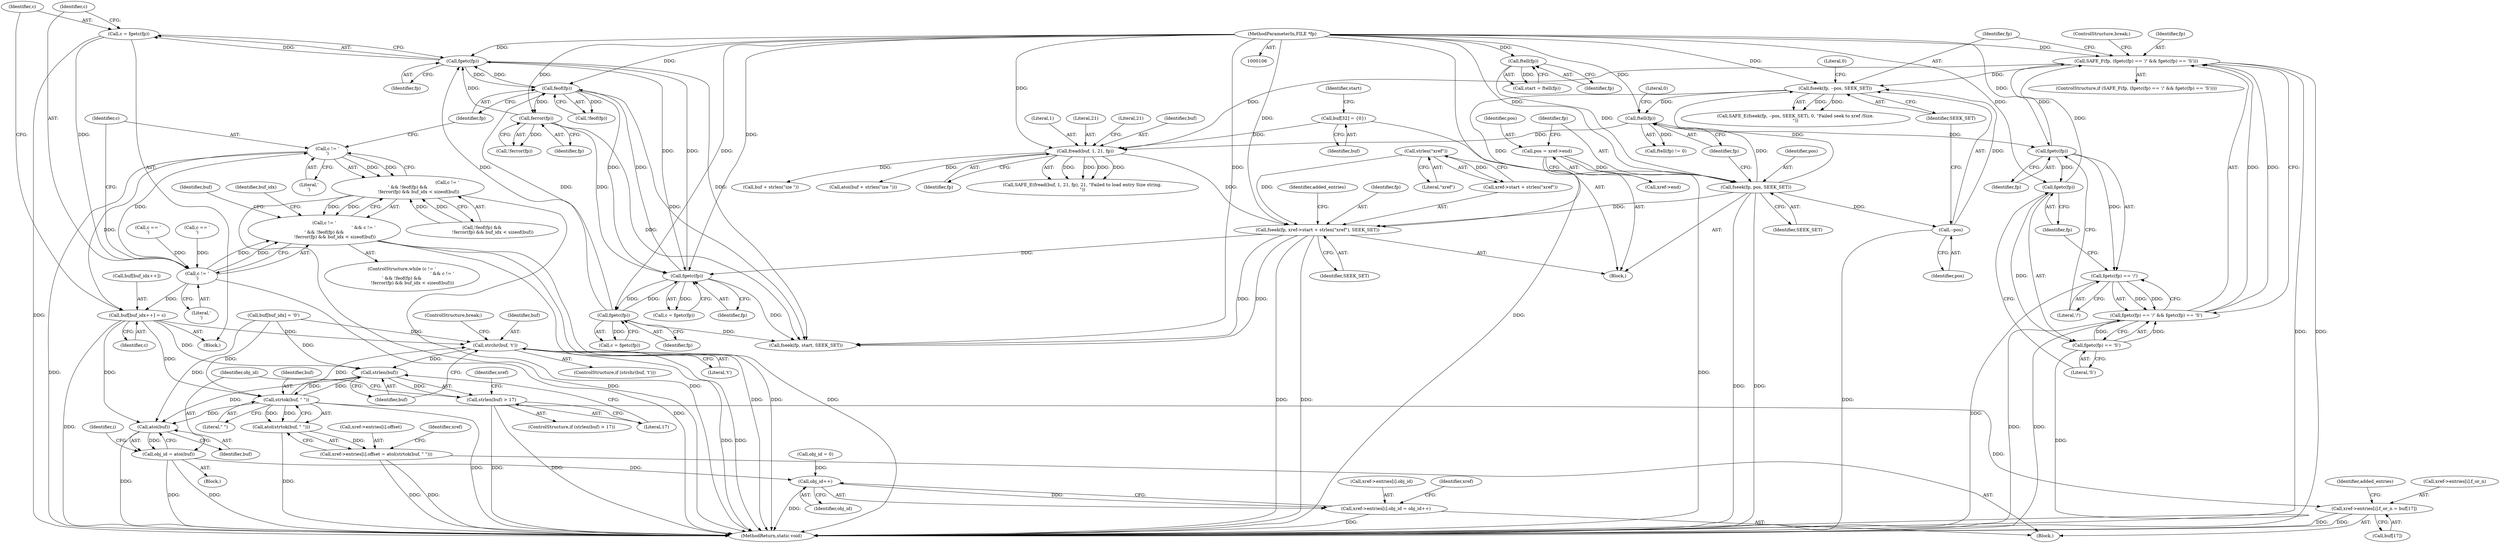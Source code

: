 digraph "0_pdfresurrect_0c4120fffa3dffe97b95c486a120eded82afe8a6_4@API" {
"1000263" [label="(Call,c = fgetc(fp))"];
"1000265" [label="(Call,fgetc(fp))"];
"1000250" [label="(Call,ferror(fp))"];
"1000246" [label="(Call,feof(fp))"];
"1000218" [label="(Call,fgetc(fp))"];
"1000230" [label="(Call,fgetc(fp))"];
"1000107" [label="(MethodParameterIn,FILE *fp)"];
"1000192" [label="(Call,fseek(fp, xref->start + strlen(\"xref\"), SEEK_SET))"];
"1000161" [label="(Call,fread(buf, 1, 21, fp))"];
"1000116" [label="(Call,buf[32] = {0})"];
"1000139" [label="(Call,SAFE_F(fp, (fgetc(fp) == '/' && fgetc(fp) == 'S')))"];
"1000143" [label="(Call,fgetc(fp))"];
"1000135" [label="(Call,ftell(fp))"];
"1000129" [label="(Call,fseek(fp, pos, SEEK_SET))"];
"1000122" [label="(Call,ftell(fp))"];
"1000124" [label="(Call,pos = xref->end)"];
"1000153" [label="(Call,fseek(fp, --pos, SEEK_SET))"];
"1000155" [label="(Call,--pos)"];
"1000147" [label="(Call,fgetc(fp))"];
"1000141" [label="(Call,fgetc(fp) == '/' && fgetc(fp) == 'S')"];
"1000142" [label="(Call,fgetc(fp) == '/')"];
"1000146" [label="(Call,fgetc(fp) == 'S')"];
"1000198" [label="(Call,strlen(\"xref\"))"];
"1000237" [label="(Call,c != '\n')"];
"1000236" [label="(Call,c != '\n' && c != '\r' && !feof(fp) &&\n               !ferror(fp) && buf_idx < sizeof(buf))"];
"1000241" [label="(Call,c != '\r')"];
"1000240" [label="(Call,c != '\r' && !feof(fp) &&\n               !ferror(fp) && buf_idx < sizeof(buf))"];
"1000257" [label="(Call,buf[buf_idx++] = c)"];
"1000283" [label="(Call,strchr(buf, 't'))"];
"1000289" [label="(Call,strlen(buf))"];
"1000288" [label="(Call,strlen(buf) > 17)"];
"1000312" [label="(Call,strtok(buf, \" \"))"];
"1000311" [label="(Call,atol(strtok(buf, \" \")))"];
"1000303" [label="(Call,xref->entries[i].offset = atol(strtok(buf, \" \")))"];
"1000327" [label="(Call,xref->entries[i].f_or_n = buf[17])"];
"1000344" [label="(Call,atoi(buf))"];
"1000342" [label="(Call,obj_id = atoi(buf))"];
"1000301" [label="(Call,obj_id++)"];
"1000293" [label="(Call,xref->entries[i].obj_id = obj_id++)"];
"1000283" [label="(Call,strchr(buf, 't'))"];
"1000124" [label="(Call,pos = xref->end)"];
"1000241" [label="(Call,c != '\r')"];
"1000137" [label="(Literal,0)"];
"1000277" [label="(Call,buf[buf_idx] = '\0')"];
"1000134" [label="(Call,ftell(fp) != 0)"];
"1000264" [label="(Identifier,c)"];
"1000166" [label="(Literal,21)"];
"1000257" [label="(Call,buf[buf_idx++] = c)"];
"1000357" [label="(MethodReturn,static void)"];
"1000335" [label="(Call,buf[17])"];
"1000250" [label="(Call,ferror(fp))"];
"1000129" [label="(Call,fseek(fp, pos, SEEK_SET))"];
"1000302" [label="(Identifier,obj_id)"];
"1000301" [label="(Call,obj_id++)"];
"1000135" [label="(Call,ftell(fp))"];
"1000139" [label="(Call,SAFE_F(fp, (fgetc(fp) == '/' && fgetc(fp) == 'S')))"];
"1000312" [label="(Call,strtok(buf, \" \"))"];
"1000297" [label="(Identifier,xref)"];
"1000109" [label="(Block,)"];
"1000132" [label="(Identifier,SEEK_SET)"];
"1000225" [label="(Call,c == '\r')"];
"1000172" [label="(Call,atoi(buf + strlen(\"ize \")))"];
"1000246" [label="(Call,feof(fp))"];
"1000131" [label="(Identifier,pos)"];
"1000222" [label="(Call,c == '\n')"];
"1000339" [label="(Identifier,added_entries)"];
"1000199" [label="(Literal,\"xref\")"];
"1000165" [label="(Identifier,fp)"];
"1000116" [label="(Call,buf[32] = {0})"];
"1000173" [label="(Call,buf + strlen(\"ize \"))"];
"1000258" [label="(Call,buf[buf_idx++])"];
"1000194" [label="(Call,xref->start + strlen(\"xref\"))"];
"1000265" [label="(Call,fgetc(fp))"];
"1000123" [label="(Identifier,fp)"];
"1000286" [label="(ControlStructure,break;)"];
"1000152" [label="(Call,SAFE_E(fseek(fp, --pos, SEEK_SET), 0, \"Failed seek to xref /Size.\n\"))"];
"1000230" [label="(Call,fgetc(fp))"];
"1000198" [label="(Call,strlen(\"xref\"))"];
"1000140" [label="(Identifier,fp)"];
"1000120" [label="(Call,start = ftell(fp))"];
"1000162" [label="(Identifier,buf)"];
"1000327" [label="(Call,xref->entries[i].f_or_n = buf[17])"];
"1000138" [label="(ControlStructure,if (SAFE_F(fp, (fgetc(fp) == '/' && fgetc(fp) == 'S'))))"];
"1000157" [label="(Identifier,SEEK_SET)"];
"1000341" [label="(Block,)"];
"1000144" [label="(Identifier,fp)"];
"1000345" [label="(Identifier,buf)"];
"1000259" [label="(Identifier,buf)"];
"1000117" [label="(Identifier,buf)"];
"1000189" [label="(Call,obj_id = 0)"];
"1000107" [label="(MethodParameterIn,FILE *fp)"];
"1000235" [label="(ControlStructure,while (c != '\n' && c != '\r' && !feof(fp) &&\n               !ferror(fp) && buf_idx < sizeof(buf)))"];
"1000245" [label="(Call,!feof(fp))"];
"1000242" [label="(Identifier,c)"];
"1000284" [label="(Identifier,buf)"];
"1000282" [label="(ControlStructure,if (strchr(buf, 't')))"];
"1000148" [label="(Identifier,fp)"];
"1000228" [label="(Call,c = fgetc(fp))"];
"1000153" [label="(Call,fseek(fp, --pos, SEEK_SET))"];
"1000287" [label="(ControlStructure,if (strlen(buf) > 17))"];
"1000303" [label="(Call,xref->entries[i].offset = atol(strtok(buf, \" \")))"];
"1000154" [label="(Identifier,fp)"];
"1000216" [label="(Call,c = fgetc(fp))"];
"1000263" [label="(Call,c = fgetc(fp))"];
"1000143" [label="(Call,fgetc(fp))"];
"1000161" [label="(Call,fread(buf, 1, 21, fp))"];
"1000285" [label="(Literal,'t')"];
"1000291" [label="(Literal,17)"];
"1000141" [label="(Call,fgetc(fp) == '/' && fgetc(fp) == 'S')"];
"1000200" [label="(Identifier,SEEK_SET)"];
"1000343" [label="(Identifier,obj_id)"];
"1000342" [label="(Call,obj_id = atoi(buf))"];
"1000155" [label="(Call,--pos)"];
"1000314" [label="(Literal,\" \")"];
"1000142" [label="(Call,fgetc(fp) == '/')"];
"1000292" [label="(Block,)"];
"1000269" [label="(Identifier,buf_idx)"];
"1000266" [label="(Identifier,fp)"];
"1000240" [label="(Call,c != '\r' && !feof(fp) &&\n               !ferror(fp) && buf_idx < sizeof(buf))"];
"1000344" [label="(Call,atoi(buf))"];
"1000126" [label="(Call,xref->end)"];
"1000244" [label="(Call,!feof(fp) &&\n               !ferror(fp) && buf_idx < sizeof(buf))"];
"1000146" [label="(Call,fgetc(fp) == 'S')"];
"1000121" [label="(Identifier,start)"];
"1000290" [label="(Identifier,buf)"];
"1000158" [label="(Literal,0)"];
"1000163" [label="(Literal,1)"];
"1000238" [label="(Identifier,c)"];
"1000149" [label="(Literal,'S')"];
"1000293" [label="(Call,xref->entries[i].obj_id = obj_id++)"];
"1000304" [label="(Call,xref->entries[i].offset)"];
"1000122" [label="(Call,ftell(fp))"];
"1000147" [label="(Call,fgetc(fp))"];
"1000193" [label="(Identifier,fp)"];
"1000262" [label="(Identifier,c)"];
"1000347" [label="(Identifier,i)"];
"1000294" [label="(Call,xref->entries[i].obj_id)"];
"1000288" [label="(Call,strlen(buf) > 17)"];
"1000192" [label="(Call,fseek(fp, xref->start + strlen(\"xref\"), SEEK_SET))"];
"1000289" [label="(Call,strlen(buf))"];
"1000156" [label="(Identifier,pos)"];
"1000239" [label="(Literal,'\n')"];
"1000150" [label="(ControlStructure,break;)"];
"1000218" [label="(Call,fgetc(fp))"];
"1000313" [label="(Identifier,buf)"];
"1000125" [label="(Identifier,pos)"];
"1000247" [label="(Identifier,fp)"];
"1000164" [label="(Literal,21)"];
"1000251" [label="(Identifier,fp)"];
"1000256" [label="(Block,)"];
"1000219" [label="(Identifier,fp)"];
"1000145" [label="(Literal,'/')"];
"1000311" [label="(Call,atol(strtok(buf, \" \")))"];
"1000130" [label="(Identifier,fp)"];
"1000236" [label="(Call,c != '\n' && c != '\r' && !feof(fp) &&\n               !ferror(fp) && buf_idx < sizeof(buf))"];
"1000328" [label="(Call,xref->entries[i].f_or_n)"];
"1000249" [label="(Call,!ferror(fp))"];
"1000231" [label="(Identifier,fp)"];
"1000237" [label="(Call,c != '\n')"];
"1000319" [label="(Identifier,xref)"];
"1000243" [label="(Literal,'\r')"];
"1000353" [label="(Call,fseek(fp, start, SEEK_SET))"];
"1000160" [label="(Call,SAFE_E(fread(buf, 1, 21, fp), 21, \"Failed to load entry Size string.\n\"))"];
"1000307" [label="(Identifier,xref)"];
"1000202" [label="(Identifier,added_entries)"];
"1000136" [label="(Identifier,fp)"];
"1000263" -> "1000256"  [label="AST: "];
"1000263" -> "1000265"  [label="CFG: "];
"1000264" -> "1000263"  [label="AST: "];
"1000265" -> "1000263"  [label="AST: "];
"1000238" -> "1000263"  [label="CFG: "];
"1000263" -> "1000357"  [label="DDG: "];
"1000263" -> "1000237"  [label="DDG: "];
"1000265" -> "1000263"  [label="DDG: "];
"1000265" -> "1000266"  [label="CFG: "];
"1000266" -> "1000265"  [label="AST: "];
"1000265" -> "1000218"  [label="DDG: "];
"1000265" -> "1000246"  [label="DDG: "];
"1000250" -> "1000265"  [label="DDG: "];
"1000218" -> "1000265"  [label="DDG: "];
"1000230" -> "1000265"  [label="DDG: "];
"1000246" -> "1000265"  [label="DDG: "];
"1000107" -> "1000265"  [label="DDG: "];
"1000265" -> "1000353"  [label="DDG: "];
"1000250" -> "1000249"  [label="AST: "];
"1000250" -> "1000251"  [label="CFG: "];
"1000251" -> "1000250"  [label="AST: "];
"1000249" -> "1000250"  [label="CFG: "];
"1000250" -> "1000218"  [label="DDG: "];
"1000250" -> "1000249"  [label="DDG: "];
"1000246" -> "1000250"  [label="DDG: "];
"1000107" -> "1000250"  [label="DDG: "];
"1000250" -> "1000353"  [label="DDG: "];
"1000246" -> "1000245"  [label="AST: "];
"1000246" -> "1000247"  [label="CFG: "];
"1000247" -> "1000246"  [label="AST: "];
"1000245" -> "1000246"  [label="CFG: "];
"1000246" -> "1000218"  [label="DDG: "];
"1000246" -> "1000245"  [label="DDG: "];
"1000218" -> "1000246"  [label="DDG: "];
"1000230" -> "1000246"  [label="DDG: "];
"1000107" -> "1000246"  [label="DDG: "];
"1000246" -> "1000353"  [label="DDG: "];
"1000218" -> "1000216"  [label="AST: "];
"1000218" -> "1000219"  [label="CFG: "];
"1000219" -> "1000218"  [label="AST: "];
"1000216" -> "1000218"  [label="CFG: "];
"1000218" -> "1000216"  [label="DDG: "];
"1000230" -> "1000218"  [label="DDG: "];
"1000192" -> "1000218"  [label="DDG: "];
"1000107" -> "1000218"  [label="DDG: "];
"1000218" -> "1000230"  [label="DDG: "];
"1000218" -> "1000353"  [label="DDG: "];
"1000230" -> "1000228"  [label="AST: "];
"1000230" -> "1000231"  [label="CFG: "];
"1000231" -> "1000230"  [label="AST: "];
"1000228" -> "1000230"  [label="CFG: "];
"1000230" -> "1000228"  [label="DDG: "];
"1000107" -> "1000230"  [label="DDG: "];
"1000230" -> "1000353"  [label="DDG: "];
"1000107" -> "1000106"  [label="AST: "];
"1000107" -> "1000357"  [label="DDG: "];
"1000107" -> "1000122"  [label="DDG: "];
"1000107" -> "1000129"  [label="DDG: "];
"1000107" -> "1000135"  [label="DDG: "];
"1000107" -> "1000139"  [label="DDG: "];
"1000107" -> "1000143"  [label="DDG: "];
"1000107" -> "1000147"  [label="DDG: "];
"1000107" -> "1000153"  [label="DDG: "];
"1000107" -> "1000161"  [label="DDG: "];
"1000107" -> "1000192"  [label="DDG: "];
"1000107" -> "1000353"  [label="DDG: "];
"1000192" -> "1000109"  [label="AST: "];
"1000192" -> "1000200"  [label="CFG: "];
"1000193" -> "1000192"  [label="AST: "];
"1000194" -> "1000192"  [label="AST: "];
"1000200" -> "1000192"  [label="AST: "];
"1000202" -> "1000192"  [label="CFG: "];
"1000192" -> "1000357"  [label="DDG: "];
"1000192" -> "1000357"  [label="DDG: "];
"1000161" -> "1000192"  [label="DDG: "];
"1000198" -> "1000192"  [label="DDG: "];
"1000153" -> "1000192"  [label="DDG: "];
"1000129" -> "1000192"  [label="DDG: "];
"1000192" -> "1000353"  [label="DDG: "];
"1000192" -> "1000353"  [label="DDG: "];
"1000161" -> "1000160"  [label="AST: "];
"1000161" -> "1000165"  [label="CFG: "];
"1000162" -> "1000161"  [label="AST: "];
"1000163" -> "1000161"  [label="AST: "];
"1000164" -> "1000161"  [label="AST: "];
"1000165" -> "1000161"  [label="AST: "];
"1000166" -> "1000161"  [label="CFG: "];
"1000161" -> "1000160"  [label="DDG: "];
"1000161" -> "1000160"  [label="DDG: "];
"1000161" -> "1000160"  [label="DDG: "];
"1000161" -> "1000160"  [label="DDG: "];
"1000116" -> "1000161"  [label="DDG: "];
"1000139" -> "1000161"  [label="DDG: "];
"1000135" -> "1000161"  [label="DDG: "];
"1000161" -> "1000172"  [label="DDG: "];
"1000161" -> "1000173"  [label="DDG: "];
"1000116" -> "1000109"  [label="AST: "];
"1000116" -> "1000117"  [label="CFG: "];
"1000117" -> "1000116"  [label="AST: "];
"1000121" -> "1000116"  [label="CFG: "];
"1000139" -> "1000138"  [label="AST: "];
"1000139" -> "1000141"  [label="CFG: "];
"1000140" -> "1000139"  [label="AST: "];
"1000141" -> "1000139"  [label="AST: "];
"1000150" -> "1000139"  [label="CFG: "];
"1000154" -> "1000139"  [label="CFG: "];
"1000139" -> "1000357"  [label="DDG: "];
"1000139" -> "1000357"  [label="DDG: "];
"1000143" -> "1000139"  [label="DDG: "];
"1000147" -> "1000139"  [label="DDG: "];
"1000141" -> "1000139"  [label="DDG: "];
"1000141" -> "1000139"  [label="DDG: "];
"1000139" -> "1000153"  [label="DDG: "];
"1000143" -> "1000142"  [label="AST: "];
"1000143" -> "1000144"  [label="CFG: "];
"1000144" -> "1000143"  [label="AST: "];
"1000145" -> "1000143"  [label="CFG: "];
"1000143" -> "1000142"  [label="DDG: "];
"1000135" -> "1000143"  [label="DDG: "];
"1000143" -> "1000147"  [label="DDG: "];
"1000135" -> "1000134"  [label="AST: "];
"1000135" -> "1000136"  [label="CFG: "];
"1000136" -> "1000135"  [label="AST: "];
"1000137" -> "1000135"  [label="CFG: "];
"1000135" -> "1000134"  [label="DDG: "];
"1000129" -> "1000135"  [label="DDG: "];
"1000153" -> "1000135"  [label="DDG: "];
"1000129" -> "1000109"  [label="AST: "];
"1000129" -> "1000132"  [label="CFG: "];
"1000130" -> "1000129"  [label="AST: "];
"1000131" -> "1000129"  [label="AST: "];
"1000132" -> "1000129"  [label="AST: "];
"1000136" -> "1000129"  [label="CFG: "];
"1000129" -> "1000357"  [label="DDG: "];
"1000129" -> "1000357"  [label="DDG: "];
"1000122" -> "1000129"  [label="DDG: "];
"1000124" -> "1000129"  [label="DDG: "];
"1000129" -> "1000155"  [label="DDG: "];
"1000129" -> "1000153"  [label="DDG: "];
"1000122" -> "1000120"  [label="AST: "];
"1000122" -> "1000123"  [label="CFG: "];
"1000123" -> "1000122"  [label="AST: "];
"1000120" -> "1000122"  [label="CFG: "];
"1000122" -> "1000120"  [label="DDG: "];
"1000124" -> "1000109"  [label="AST: "];
"1000124" -> "1000126"  [label="CFG: "];
"1000125" -> "1000124"  [label="AST: "];
"1000126" -> "1000124"  [label="AST: "];
"1000130" -> "1000124"  [label="CFG: "];
"1000124" -> "1000357"  [label="DDG: "];
"1000153" -> "1000152"  [label="AST: "];
"1000153" -> "1000157"  [label="CFG: "];
"1000154" -> "1000153"  [label="AST: "];
"1000155" -> "1000153"  [label="AST: "];
"1000157" -> "1000153"  [label="AST: "];
"1000158" -> "1000153"  [label="CFG: "];
"1000153" -> "1000152"  [label="DDG: "];
"1000153" -> "1000152"  [label="DDG: "];
"1000155" -> "1000153"  [label="DDG: "];
"1000155" -> "1000156"  [label="CFG: "];
"1000156" -> "1000155"  [label="AST: "];
"1000157" -> "1000155"  [label="CFG: "];
"1000155" -> "1000357"  [label="DDG: "];
"1000147" -> "1000146"  [label="AST: "];
"1000147" -> "1000148"  [label="CFG: "];
"1000148" -> "1000147"  [label="AST: "];
"1000149" -> "1000147"  [label="CFG: "];
"1000147" -> "1000146"  [label="DDG: "];
"1000141" -> "1000142"  [label="CFG: "];
"1000141" -> "1000146"  [label="CFG: "];
"1000142" -> "1000141"  [label="AST: "];
"1000146" -> "1000141"  [label="AST: "];
"1000141" -> "1000357"  [label="DDG: "];
"1000141" -> "1000357"  [label="DDG: "];
"1000142" -> "1000141"  [label="DDG: "];
"1000142" -> "1000141"  [label="DDG: "];
"1000146" -> "1000141"  [label="DDG: "];
"1000146" -> "1000141"  [label="DDG: "];
"1000142" -> "1000145"  [label="CFG: "];
"1000145" -> "1000142"  [label="AST: "];
"1000148" -> "1000142"  [label="CFG: "];
"1000142" -> "1000357"  [label="DDG: "];
"1000146" -> "1000149"  [label="CFG: "];
"1000149" -> "1000146"  [label="AST: "];
"1000146" -> "1000357"  [label="DDG: "];
"1000198" -> "1000194"  [label="AST: "];
"1000198" -> "1000199"  [label="CFG: "];
"1000199" -> "1000198"  [label="AST: "];
"1000194" -> "1000198"  [label="CFG: "];
"1000198" -> "1000194"  [label="DDG: "];
"1000237" -> "1000236"  [label="AST: "];
"1000237" -> "1000239"  [label="CFG: "];
"1000238" -> "1000237"  [label="AST: "];
"1000239" -> "1000237"  [label="AST: "];
"1000242" -> "1000237"  [label="CFG: "];
"1000236" -> "1000237"  [label="CFG: "];
"1000237" -> "1000357"  [label="DDG: "];
"1000237" -> "1000236"  [label="DDG: "];
"1000237" -> "1000236"  [label="DDG: "];
"1000222" -> "1000237"  [label="DDG: "];
"1000225" -> "1000237"  [label="DDG: "];
"1000237" -> "1000241"  [label="DDG: "];
"1000237" -> "1000257"  [label="DDG: "];
"1000236" -> "1000235"  [label="AST: "];
"1000236" -> "1000240"  [label="CFG: "];
"1000240" -> "1000236"  [label="AST: "];
"1000259" -> "1000236"  [label="CFG: "];
"1000269" -> "1000236"  [label="CFG: "];
"1000236" -> "1000357"  [label="DDG: "];
"1000236" -> "1000357"  [label="DDG: "];
"1000236" -> "1000357"  [label="DDG: "];
"1000240" -> "1000236"  [label="DDG: "];
"1000240" -> "1000236"  [label="DDG: "];
"1000241" -> "1000240"  [label="AST: "];
"1000241" -> "1000243"  [label="CFG: "];
"1000242" -> "1000241"  [label="AST: "];
"1000243" -> "1000241"  [label="AST: "];
"1000247" -> "1000241"  [label="CFG: "];
"1000240" -> "1000241"  [label="CFG: "];
"1000241" -> "1000357"  [label="DDG: "];
"1000241" -> "1000240"  [label="DDG: "];
"1000241" -> "1000240"  [label="DDG: "];
"1000241" -> "1000257"  [label="DDG: "];
"1000240" -> "1000244"  [label="CFG: "];
"1000244" -> "1000240"  [label="AST: "];
"1000240" -> "1000357"  [label="DDG: "];
"1000240" -> "1000357"  [label="DDG: "];
"1000244" -> "1000240"  [label="DDG: "];
"1000244" -> "1000240"  [label="DDG: "];
"1000257" -> "1000256"  [label="AST: "];
"1000257" -> "1000262"  [label="CFG: "];
"1000258" -> "1000257"  [label="AST: "];
"1000262" -> "1000257"  [label="AST: "];
"1000264" -> "1000257"  [label="CFG: "];
"1000257" -> "1000357"  [label="DDG: "];
"1000257" -> "1000283"  [label="DDG: "];
"1000257" -> "1000289"  [label="DDG: "];
"1000257" -> "1000312"  [label="DDG: "];
"1000257" -> "1000344"  [label="DDG: "];
"1000283" -> "1000282"  [label="AST: "];
"1000283" -> "1000285"  [label="CFG: "];
"1000284" -> "1000283"  [label="AST: "];
"1000285" -> "1000283"  [label="AST: "];
"1000286" -> "1000283"  [label="CFG: "];
"1000290" -> "1000283"  [label="CFG: "];
"1000283" -> "1000357"  [label="DDG: "];
"1000283" -> "1000357"  [label="DDG: "];
"1000277" -> "1000283"  [label="DDG: "];
"1000312" -> "1000283"  [label="DDG: "];
"1000283" -> "1000289"  [label="DDG: "];
"1000289" -> "1000288"  [label="AST: "];
"1000289" -> "1000290"  [label="CFG: "];
"1000290" -> "1000289"  [label="AST: "];
"1000291" -> "1000289"  [label="CFG: "];
"1000289" -> "1000288"  [label="DDG: "];
"1000277" -> "1000289"  [label="DDG: "];
"1000312" -> "1000289"  [label="DDG: "];
"1000289" -> "1000312"  [label="DDG: "];
"1000289" -> "1000344"  [label="DDG: "];
"1000288" -> "1000287"  [label="AST: "];
"1000288" -> "1000291"  [label="CFG: "];
"1000291" -> "1000288"  [label="AST: "];
"1000297" -> "1000288"  [label="CFG: "];
"1000343" -> "1000288"  [label="CFG: "];
"1000288" -> "1000357"  [label="DDG: "];
"1000288" -> "1000357"  [label="DDG: "];
"1000312" -> "1000311"  [label="AST: "];
"1000312" -> "1000314"  [label="CFG: "];
"1000313" -> "1000312"  [label="AST: "];
"1000314" -> "1000312"  [label="AST: "];
"1000311" -> "1000312"  [label="CFG: "];
"1000312" -> "1000357"  [label="DDG: "];
"1000312" -> "1000311"  [label="DDG: "];
"1000312" -> "1000311"  [label="DDG: "];
"1000277" -> "1000312"  [label="DDG: "];
"1000312" -> "1000327"  [label="DDG: "];
"1000312" -> "1000344"  [label="DDG: "];
"1000311" -> "1000303"  [label="AST: "];
"1000303" -> "1000311"  [label="CFG: "];
"1000311" -> "1000357"  [label="DDG: "];
"1000311" -> "1000303"  [label="DDG: "];
"1000303" -> "1000292"  [label="AST: "];
"1000304" -> "1000303"  [label="AST: "];
"1000319" -> "1000303"  [label="CFG: "];
"1000303" -> "1000357"  [label="DDG: "];
"1000303" -> "1000357"  [label="DDG: "];
"1000327" -> "1000292"  [label="AST: "];
"1000327" -> "1000335"  [label="CFG: "];
"1000328" -> "1000327"  [label="AST: "];
"1000335" -> "1000327"  [label="AST: "];
"1000339" -> "1000327"  [label="CFG: "];
"1000327" -> "1000357"  [label="DDG: "];
"1000327" -> "1000357"  [label="DDG: "];
"1000344" -> "1000342"  [label="AST: "];
"1000344" -> "1000345"  [label="CFG: "];
"1000345" -> "1000344"  [label="AST: "];
"1000342" -> "1000344"  [label="CFG: "];
"1000344" -> "1000357"  [label="DDG: "];
"1000344" -> "1000342"  [label="DDG: "];
"1000277" -> "1000344"  [label="DDG: "];
"1000342" -> "1000341"  [label="AST: "];
"1000343" -> "1000342"  [label="AST: "];
"1000347" -> "1000342"  [label="CFG: "];
"1000342" -> "1000357"  [label="DDG: "];
"1000342" -> "1000357"  [label="DDG: "];
"1000342" -> "1000301"  [label="DDG: "];
"1000301" -> "1000293"  [label="AST: "];
"1000301" -> "1000302"  [label="CFG: "];
"1000302" -> "1000301"  [label="AST: "];
"1000293" -> "1000301"  [label="CFG: "];
"1000301" -> "1000357"  [label="DDG: "];
"1000301" -> "1000293"  [label="DDG: "];
"1000189" -> "1000301"  [label="DDG: "];
"1000293" -> "1000292"  [label="AST: "];
"1000294" -> "1000293"  [label="AST: "];
"1000307" -> "1000293"  [label="CFG: "];
"1000293" -> "1000357"  [label="DDG: "];
}

